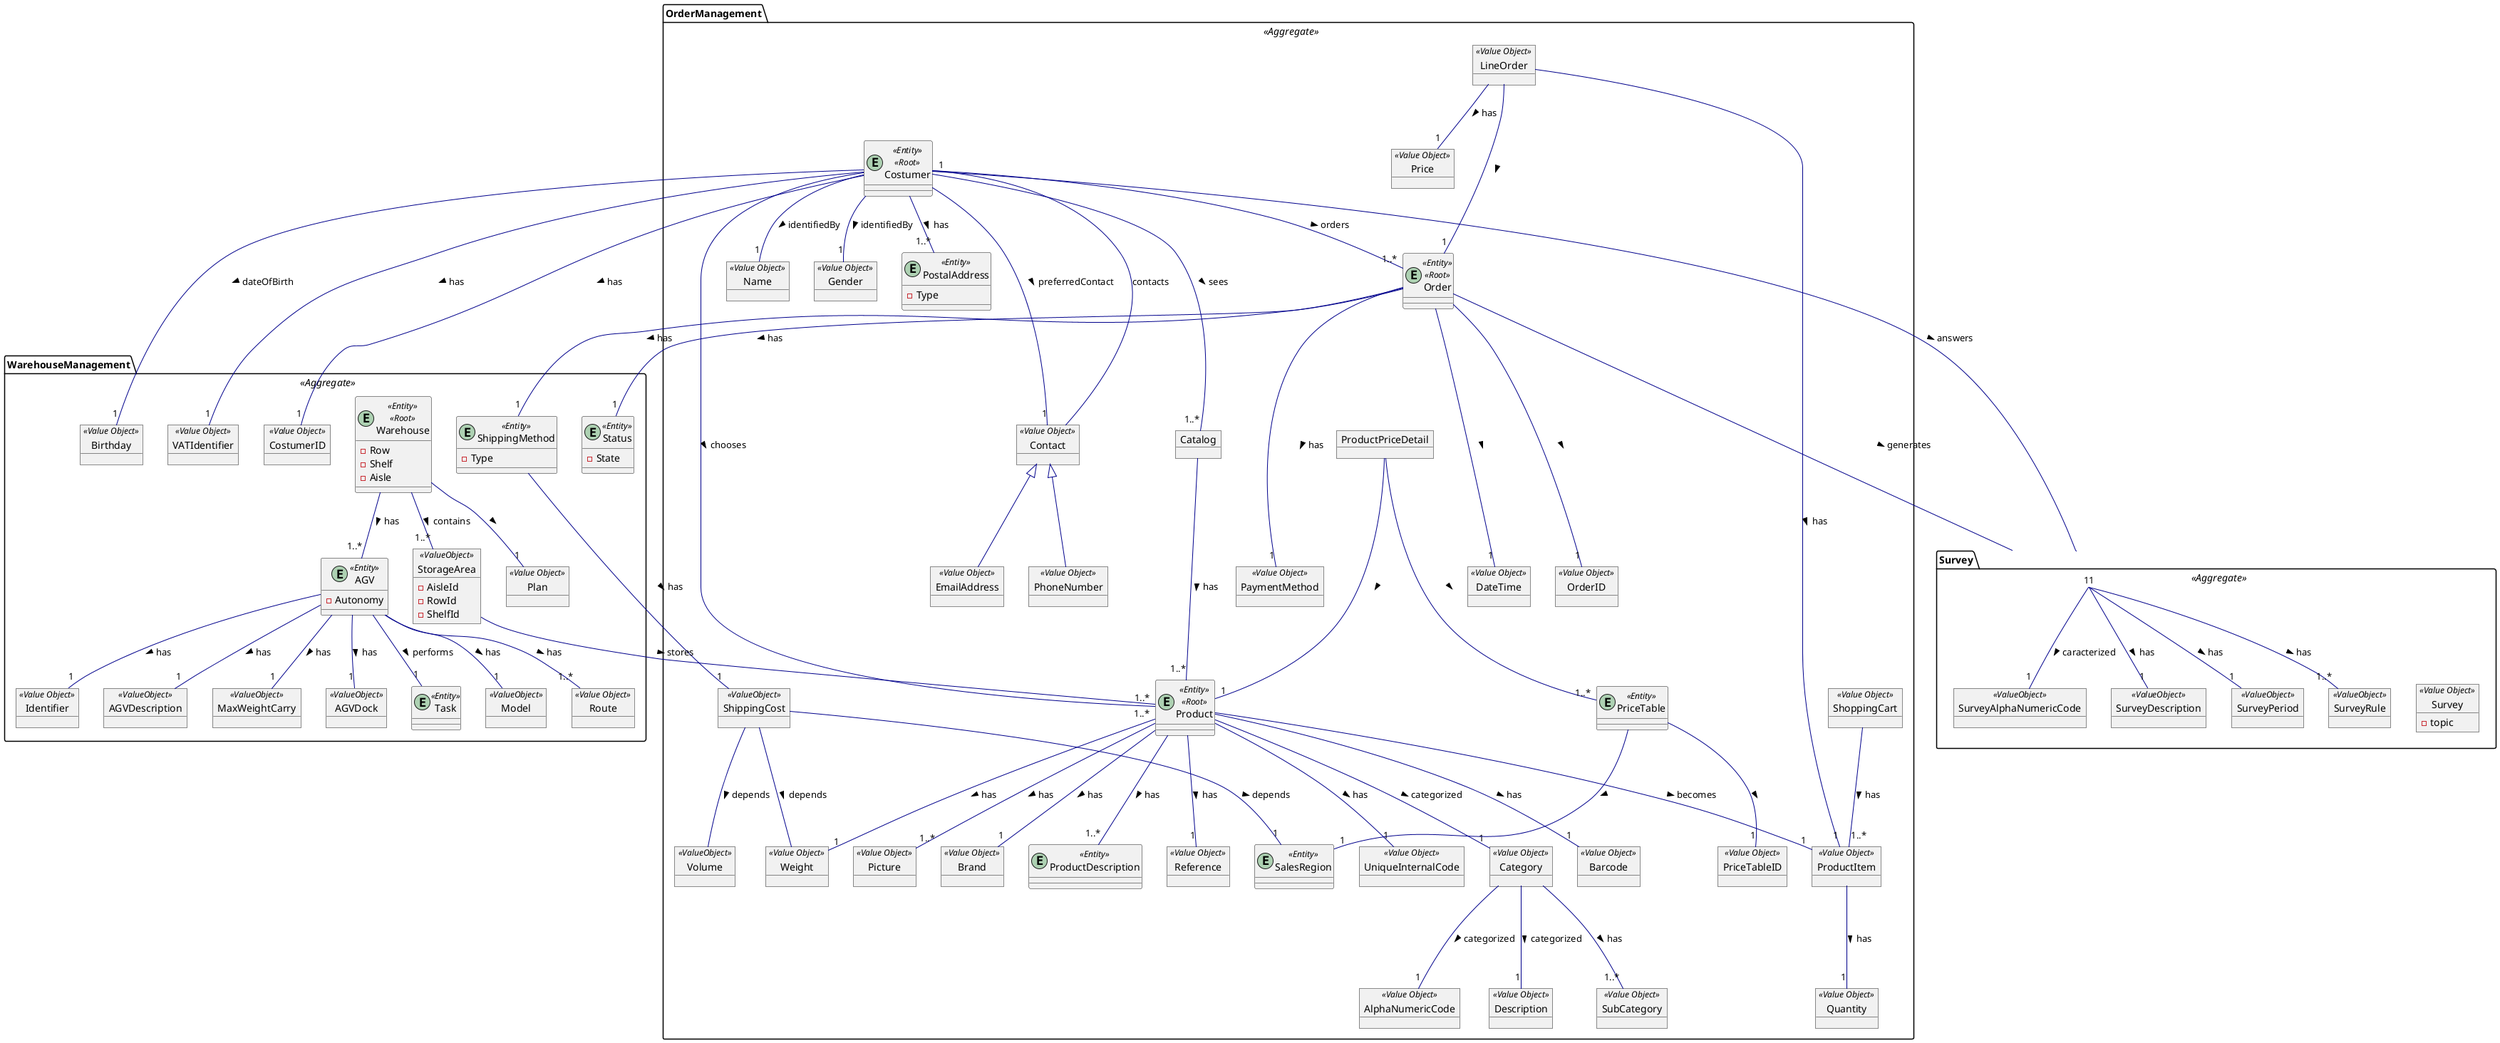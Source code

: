 @startuml
skinparam object {
ArrowColor DarkBlue
}

skinparam stereotypeCBackgroundColor LightBlue


/' OrderManagement '/
package OrderManagement <<Aggregate>>{

entity Product <<Entity>> <<Root>>

object ProductPriceDetail

object Price <<Value Object>>

object Barcode <<Value Object>>

object Picture <<Value Object>>

object Brand <<Value Object>>

object ProductItem <<Value Object>>

object Quantity <<Value Object>>

object Weight <<Value Object>>

entity ProductDescription <<Entity>>

object Reference <<Value Object>>

object UniqueInternalCode <<Value Object>>

entity Order <<Entity>> <<Root>>

object Category <<Value Object>>

object SubCategory <<Value Object>>

object AlphaNumericCode <<Value Object>>

object Description <<Value Object>>

object LineOrder <<Value Object>>

object Catalog

object PriceTableID <<Value Object>>

entity PriceTable <<Entity>>

entity SalesRegion <<Entity>>

entity Costumer <<Entity>> <<Root>>

object Contact <<Value Object>>

object PhoneNumber <<Value Object>>

object EmailAddress <<Value Object>>

object Name <<Value Object>>

object Gender <<Value Object>>

    entity PostalAddress <<Entity>> {
    - Type
    }

object DateTime <<Value Object>>

object OrderID <<Value Object>>

object ShoppingCart <<Value Object>>

object PaymentMethod <<Value Object>>

object ShippingCost <<ValueObject>>

object Volume <<ValueObject>>
}

/' WarehouseManagement '/
 package WarehouseManagement <<Aggregate>>{

 entity Warehouse <<Entity>> <<Root>>{
     -Row
     -Shelf
     -Aisle
     }

 entity AGV <<Entity>>{
     -Autonomy
     }

object Route <<Value Object>>

object Identifier <<Value Object>>

object Plan <<Value Object>>

object AGVDescription <<ValueObject>>

object MaxWeightCarry <<ValueObject>>

object AGVDock <<ValueObject>>

entity Task <<Entity>>

object CostumerID <<Value Object>>

object Birthday <<Value Object>>

object VATIdentifier <<Value Object>>

   entity ShippingMethod <<Entity>>{
    -Type
    }

     entity Status <<Entity>>{
        -State
     }

object Model <<ValueObject>>

    object StorageArea <<ValueObject>> {
     -AisleId
     -RowId
     -ShelfId
     }
}

/' Survey '/
package Survey <<Aggregate>>{

    object Survey <<Value Object>> {
    -topic
    }

object SurveyAlphaNumericCode <<ValueObject>>

object SurveyDescription <<ValueObject>>

object SurveyPeriod <<ValueObject>>

object SurveyRule <<ValueObject>>
}

/' Costumer '/
Costumer --- "1" CostumerID : has >
Costumer --- "1" Contact : preferredContact >
Costumer -- "1" Name : identifiedBy >
Costumer --  Contact : contacts
Costumer -- "1" Gender : identifiedBy >
Costumer -- "1..*" PostalAddress : has >
Costumer -- "1" Birthday : dateOfBirth >
Contact <|-- PhoneNumber
Contact <|-- EmailAddress
Costumer -- "1" Survey : answers >
Costumer -- "1" VATIdentifier : has >


/' Product '/
Product --- "1" Category: categorized >
Product --- "1..*" Picture: has >
Product --- "1" Barcode: has >
Product --- "1" Brand: has >
ProductPriceDetail -- "1" Product: >
ProductPriceDetail --- "1..*" PriceTable: >
PriceTable --- "1" PriceTableID: >
PriceTable --- "1" SalesRegion: >
Product --- "1" ProductItem: becomes >
ProductItem --- "1" Quantity: has >
Product --- "1" Reference: has >
Product --- "1..*" ProductDescription: has >
Product --- "1" UniqueInternalCode: has >
Category --- "1..*" SubCategory: has >


/' Category '/
Category --- "1" AlphaNumericCode  : categorized >
Category --- "1" Description  : categorized >


/' Warehouse '/
Warehouse -- "1..*" AGV: has >
AGV -- "1..*" Route: has >
AGV -- "1" Identifier: has >
AGV -- "1" Model: has >
Warehouse -- "1" Plan: >
AGV -- "1" AGVDescription : has >
AGV -- "1" MaxWeightCarry : has >
AGV -- "1" AGVDock : has >
AGV -- "1" Task : performs >


/' Survey '/
Survey -- "1..*" SurveyRule: has >
Survey -- "1" SurveyDescription: has >
Survey -- "1" SurveyAlphaNumericCode: caracterized >
Survey -- "1" SurveyPeriod: has >


/' ShippingCost '/
ShippingCost --- Weight: depends >
ShippingCost --- Volume: depends >


/' Order '/
Order --- "1" OrderID : >
Order --- "1" DateTime : >
Order --- "1" Status : has >
Order --- "1" PaymentMethod : has >
Order --- "1" ShippingMethod : has >
Order --- "1" Survey : generates >
ShippingCost --- "1" SalesRegion: depends >
ShippingMethod--- "1" ShippingCost: has >
Product --- "1" Weight: has >
LineOrder -- "1" Price: has >
LineOrder --- "1" Order: >
LineOrder --- "1" ProductItem: has >


/' ShoppingCart '/
ShoppingCart --- "1..*" ProductItem: has >


/' Catalog '/
Costumer --- "1..*" Catalog: sees >
Catalog --- "1..*" Product: has >


/' Joined Aggregates '/
Costumer "1" -- "1..*" Order: orders >
Costumer -- "1..*" Product: chooses >
Warehouse -- "1..*" StorageArea: contains >
StorageArea -- "1..*" Product: stores >
@enduml